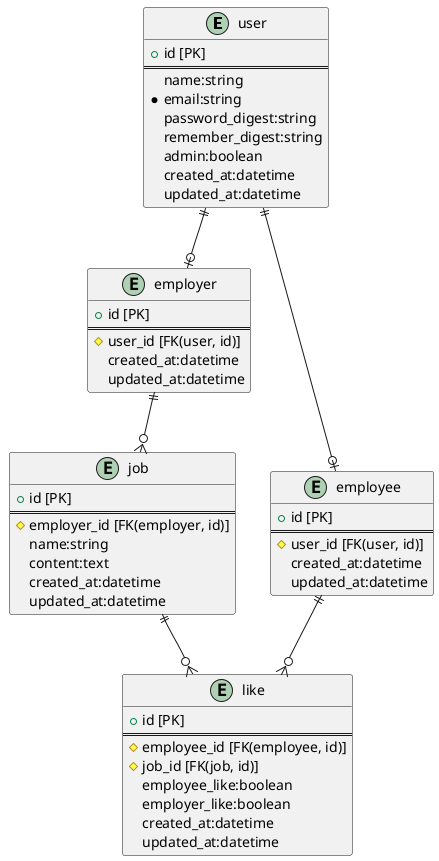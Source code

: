 @startuml prototype

entity "user" {
  + id [PK]
  ==
  name:string
  * email:string
  password_digest:string
  remember_digest:string
  admin:boolean
  created_at:datetime
  updated_at:datetime
}

entity "employer" {
  + id [PK]
  ==
  # user_id [FK(user, id)]
  created_at:datetime
  updated_at:datetime
}

entity "job" {
  + id [PK]
  ==
  # employer_id [FK(employer, id)]
  name:string
  content:text
  created_at:datetime
  updated_at:datetime
}

entity "employee" {
  + id [PK]
  ==
  # user_id [FK(user, id)]
  created_at:datetime
  updated_at:datetime
}

entity "like" {
  + id [PK]
  ==
  # employee_id [FK(employee, id)]
  # job_id [FK(job, id)]
  employee_like:boolean
  employer_like:boolean
  created_at:datetime
  updated_at:datetime
}

user ||--o| employer
user ||--o| employee

employer ||--o{ job

job ||--o{ like
employee ||--o{ like

@enduml
